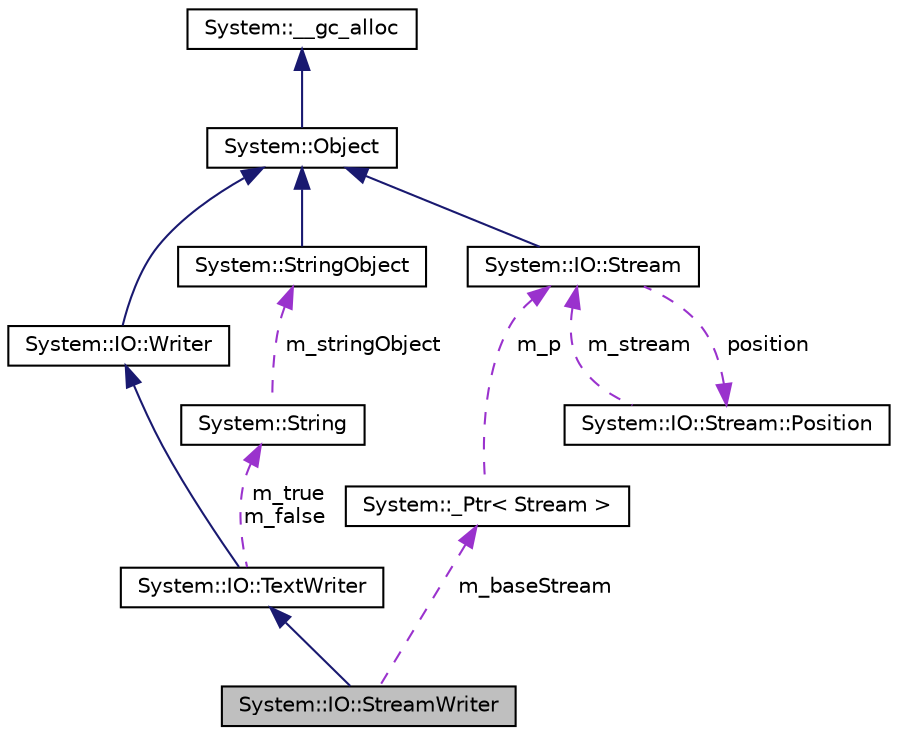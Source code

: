 digraph G
{
  edge [fontname="Helvetica",fontsize="10",labelfontname="Helvetica",labelfontsize="10"];
  node [fontname="Helvetica",fontsize="10",shape=record];
  Node1 [label="System::IO::StreamWriter",height=0.2,width=0.4,color="black", fillcolor="grey75", style="filled" fontcolor="black"];
  Node2 -> Node1 [dir="back",color="midnightblue",fontsize="10",style="solid",fontname="Helvetica"];
  Node2 [label="System::IO::TextWriter",height=0.2,width=0.4,color="black", fillcolor="white", style="filled",URL="$class_system_1_1_i_o_1_1_text_writer.html"];
  Node3 -> Node2 [dir="back",color="midnightblue",fontsize="10",style="solid",fontname="Helvetica"];
  Node3 [label="System::IO::Writer",height=0.2,width=0.4,color="black", fillcolor="white", style="filled",URL="$class_system_1_1_i_o_1_1_writer.html"];
  Node4 -> Node3 [dir="back",color="midnightblue",fontsize="10",style="solid",fontname="Helvetica"];
  Node4 [label="System::Object",height=0.2,width=0.4,color="black", fillcolor="white", style="filled",URL="$class_system_1_1_object.html"];
  Node5 -> Node4 [dir="back",color="midnightblue",fontsize="10",style="solid",fontname="Helvetica"];
  Node5 [label="System::__gc_alloc",height=0.2,width=0.4,color="black", fillcolor="white", style="filled",URL="$class_system_1_1____gc__alloc.html"];
  Node6 -> Node2 [dir="back",color="darkorchid3",fontsize="10",style="dashed",label=" m_true\nm_false" ,fontname="Helvetica"];
  Node6 [label="System::String",height=0.2,width=0.4,color="black", fillcolor="white", style="filled",URL="$class_system_1_1_string.html"];
  Node7 -> Node6 [dir="back",color="darkorchid3",fontsize="10",style="dashed",label=" m_stringObject" ,fontname="Helvetica"];
  Node7 [label="System::StringObject",height=0.2,width=0.4,color="black", fillcolor="white", style="filled",URL="$class_system_1_1_string_object.html"];
  Node4 -> Node7 [dir="back",color="midnightblue",fontsize="10",style="solid",fontname="Helvetica"];
  Node8 -> Node1 [dir="back",color="darkorchid3",fontsize="10",style="dashed",label=" m_baseStream" ,fontname="Helvetica"];
  Node8 [label="System::_Ptr\< Stream \>",height=0.2,width=0.4,color="black", fillcolor="white", style="filled",URL="$class_system_1_1___ptr.html"];
  Node9 -> Node8 [dir="back",color="darkorchid3",fontsize="10",style="dashed",label=" m_p" ,fontname="Helvetica"];
  Node9 [label="System::IO::Stream",height=0.2,width=0.4,color="black", fillcolor="white", style="filled",URL="$class_system_1_1_i_o_1_1_stream.html"];
  Node4 -> Node9 [dir="back",color="midnightblue",fontsize="10",style="solid",fontname="Helvetica"];
  Node10 -> Node9 [dir="back",color="darkorchid3",fontsize="10",style="dashed",label=" position" ,fontname="Helvetica"];
  Node10 [label="System::IO::Stream::Position",height=0.2,width=0.4,color="black", fillcolor="white", style="filled",URL="$class_system_1_1_i_o_1_1_stream_1_1_position.html"];
  Node9 -> Node10 [dir="back",color="darkorchid3",fontsize="10",style="dashed",label=" m_stream" ,fontname="Helvetica"];
}
